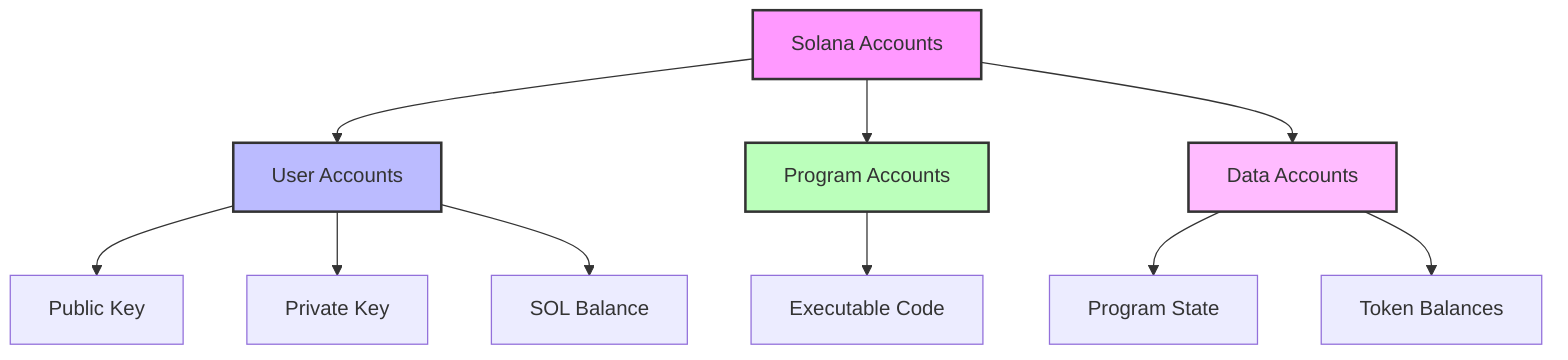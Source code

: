 graph TD
    A[Solana Accounts] --> B[User Accounts]
    A --> C[Program Accounts]
    A --> D[Data Accounts]
    B --> E[Public Key]
    B --> F[Private Key]
    B --> G[SOL Balance]
    C --> H[Executable Code]
    D --> I[Program State]
    D --> J[Token Balances]

    style A fill:#f9f,stroke:#333,stroke-width:2px
    style B fill:#bbf,stroke:#333,stroke-width:2px
    style C fill:#bfb,stroke:#333,stroke-width:2px
    style D fill:#fbf,stroke:#333,stroke-width:2px